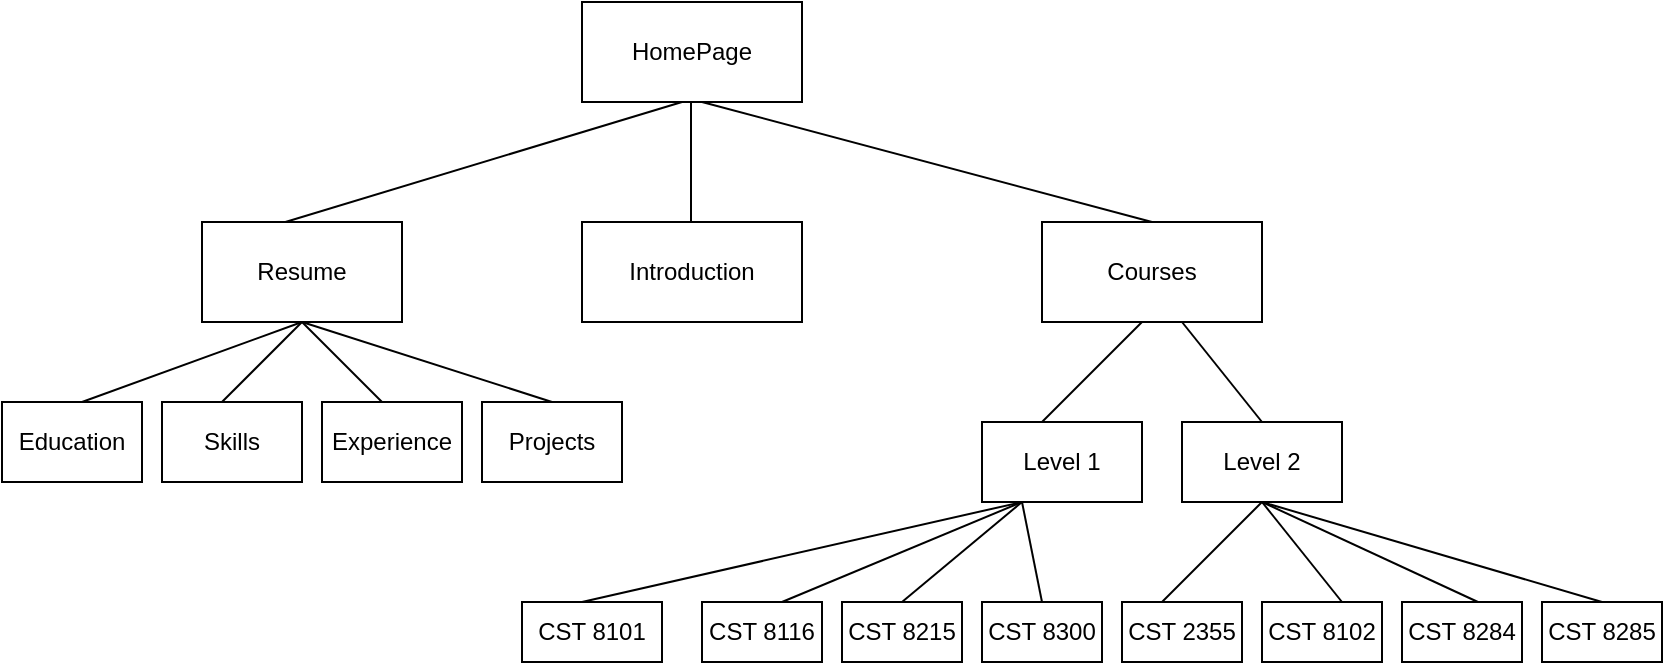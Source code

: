 <mxfile version="20.3.0" type="device"><diagram id="BIUPTP0Q9CxiKcjcGe4g" name="Page-1"><mxGraphModel dx="1108" dy="545" grid="1" gridSize="10" guides="1" tooltips="1" connect="1" arrows="1" fold="1" page="1" pageScale="1" pageWidth="850" pageHeight="1100" math="0" shadow="0"><root><mxCell id="0"/><mxCell id="1" parent="0"/><mxCell id="TOmFTaRbbS0wRzgxGF2u-1" value="HomePage" style="rounded=0;whiteSpace=wrap;html=1;" vertex="1" parent="1"><mxGeometry x="300" y="80" width="110" height="50" as="geometry"/></mxCell><mxCell id="TOmFTaRbbS0wRzgxGF2u-4" value="" style="endArrow=none;html=1;rounded=0;exitX=0.417;exitY=0;exitDx=0;exitDy=0;exitPerimeter=0;" edge="1" parent="1" source="TOmFTaRbbS0wRzgxGF2u-7"><mxGeometry width="50" height="50" relative="1" as="geometry"><mxPoint x="280" y="190" as="sourcePoint"/><mxPoint x="350" y="130" as="targetPoint"/></mxGeometry></mxCell><mxCell id="TOmFTaRbbS0wRzgxGF2u-5" value="" style="endArrow=none;html=1;rounded=0;" edge="1" parent="1"><mxGeometry width="50" height="50" relative="1" as="geometry"><mxPoint x="354.5" y="200" as="sourcePoint"/><mxPoint x="354.5" y="130" as="targetPoint"/></mxGeometry></mxCell><mxCell id="TOmFTaRbbS0wRzgxGF2u-7" value="Resume" style="rounded=0;whiteSpace=wrap;html=1;" vertex="1" parent="1"><mxGeometry x="110" y="190" width="100" height="50" as="geometry"/></mxCell><mxCell id="TOmFTaRbbS0wRzgxGF2u-8" value="Introduction" style="rounded=0;whiteSpace=wrap;html=1;" vertex="1" parent="1"><mxGeometry x="300" y="190" width="110" height="50" as="geometry"/></mxCell><mxCell id="TOmFTaRbbS0wRzgxGF2u-9" value="Courses" style="rounded=0;whiteSpace=wrap;html=1;" vertex="1" parent="1"><mxGeometry x="530" y="190" width="110" height="50" as="geometry"/></mxCell><mxCell id="TOmFTaRbbS0wRzgxGF2u-10" value="" style="endArrow=none;html=1;rounded=0;exitX=0.5;exitY=0;exitDx=0;exitDy=0;" edge="1" parent="1" source="TOmFTaRbbS0wRzgxGF2u-9"><mxGeometry width="50" height="50" relative="1" as="geometry"><mxPoint x="450" y="200" as="sourcePoint"/><mxPoint x="360" y="130" as="targetPoint"/></mxGeometry></mxCell><mxCell id="TOmFTaRbbS0wRzgxGF2u-13" value="Level 1" style="rounded=0;whiteSpace=wrap;html=1;" vertex="1" parent="1"><mxGeometry x="500" y="290" width="80" height="40" as="geometry"/></mxCell><mxCell id="TOmFTaRbbS0wRzgxGF2u-14" value="Level 2" style="rounded=0;whiteSpace=wrap;html=1;" vertex="1" parent="1"><mxGeometry x="600" y="290" width="80" height="40" as="geometry"/></mxCell><mxCell id="TOmFTaRbbS0wRzgxGF2u-16" value="" style="endArrow=none;html=1;rounded=0;" edge="1" parent="1"><mxGeometry width="50" height="50" relative="1" as="geometry"><mxPoint x="530" y="290" as="sourcePoint"/><mxPoint x="580" y="240" as="targetPoint"/></mxGeometry></mxCell><mxCell id="TOmFTaRbbS0wRzgxGF2u-17" value="" style="endArrow=none;html=1;rounded=0;exitX=0.5;exitY=0;exitDx=0;exitDy=0;" edge="1" parent="1" source="TOmFTaRbbS0wRzgxGF2u-14"><mxGeometry width="50" height="50" relative="1" as="geometry"><mxPoint x="630" y="310" as="sourcePoint"/><mxPoint x="600" y="240" as="targetPoint"/></mxGeometry></mxCell><mxCell id="TOmFTaRbbS0wRzgxGF2u-18" value="CST 8215" style="rounded=0;whiteSpace=wrap;html=1;" vertex="1" parent="1"><mxGeometry x="430" y="380" width="60" height="30" as="geometry"/></mxCell><mxCell id="TOmFTaRbbS0wRzgxGF2u-19" value="CST 8300" style="rounded=0;whiteSpace=wrap;html=1;" vertex="1" parent="1"><mxGeometry x="500" y="380" width="60" height="30" as="geometry"/></mxCell><mxCell id="TOmFTaRbbS0wRzgxGF2u-20" value="CST 2355" style="rounded=0;whiteSpace=wrap;html=1;" vertex="1" parent="1"><mxGeometry x="570" y="380" width="60" height="30" as="geometry"/></mxCell><mxCell id="TOmFTaRbbS0wRzgxGF2u-21" value="CST 8102" style="rounded=0;whiteSpace=wrap;html=1;" vertex="1" parent="1"><mxGeometry x="640" y="380" width="60" height="30" as="geometry"/></mxCell><mxCell id="TOmFTaRbbS0wRzgxGF2u-22" value="CST 8284" style="rounded=0;whiteSpace=wrap;html=1;" vertex="1" parent="1"><mxGeometry x="710" y="380" width="60" height="30" as="geometry"/></mxCell><mxCell id="TOmFTaRbbS0wRzgxGF2u-23" value="CST 8285" style="rounded=0;whiteSpace=wrap;html=1;" vertex="1" parent="1"><mxGeometry x="780" y="380" width="60" height="30" as="geometry"/></mxCell><mxCell id="TOmFTaRbbS0wRzgxGF2u-24" value="CST 8116" style="rounded=0;whiteSpace=wrap;html=1;" vertex="1" parent="1"><mxGeometry x="360" y="380" width="60" height="30" as="geometry"/></mxCell><mxCell id="TOmFTaRbbS0wRzgxGF2u-25" value="CST 8101" style="rounded=0;whiteSpace=wrap;html=1;" vertex="1" parent="1"><mxGeometry x="270" y="380" width="70" height="30" as="geometry"/></mxCell><mxCell id="TOmFTaRbbS0wRzgxGF2u-26" value="Education" style="rounded=0;whiteSpace=wrap;html=1;" vertex="1" parent="1"><mxGeometry x="10" y="280" width="70" height="40" as="geometry"/></mxCell><mxCell id="TOmFTaRbbS0wRzgxGF2u-27" value="Skills" style="rounded=0;whiteSpace=wrap;html=1;" vertex="1" parent="1"><mxGeometry x="90" y="280" width="70" height="40" as="geometry"/></mxCell><mxCell id="TOmFTaRbbS0wRzgxGF2u-28" value="Experience" style="rounded=0;whiteSpace=wrap;html=1;" vertex="1" parent="1"><mxGeometry x="170" y="280" width="70" height="40" as="geometry"/></mxCell><mxCell id="TOmFTaRbbS0wRzgxGF2u-29" value="Projects" style="rounded=0;whiteSpace=wrap;html=1;" vertex="1" parent="1"><mxGeometry x="250" y="280" width="70" height="40" as="geometry"/></mxCell><mxCell id="TOmFTaRbbS0wRzgxGF2u-30" value="" style="endArrow=none;html=1;rounded=0;" edge="1" parent="1"><mxGeometry width="50" height="50" relative="1" as="geometry"><mxPoint x="120" y="280" as="sourcePoint"/><mxPoint x="160" y="240" as="targetPoint"/></mxGeometry></mxCell><mxCell id="TOmFTaRbbS0wRzgxGF2u-31" value="" style="endArrow=none;html=1;rounded=0;" edge="1" parent="1"><mxGeometry width="50" height="50" relative="1" as="geometry"><mxPoint x="50" y="280" as="sourcePoint"/><mxPoint x="160" y="240" as="targetPoint"/></mxGeometry></mxCell><mxCell id="TOmFTaRbbS0wRzgxGF2u-32" value="" style="endArrow=none;html=1;rounded=0;" edge="1" parent="1"><mxGeometry width="50" height="50" relative="1" as="geometry"><mxPoint x="200" y="280" as="sourcePoint"/><mxPoint x="160" y="240" as="targetPoint"/></mxGeometry></mxCell><mxCell id="TOmFTaRbbS0wRzgxGF2u-33" value="" style="endArrow=none;html=1;rounded=0;exitX=0.5;exitY=0;exitDx=0;exitDy=0;" edge="1" parent="1" source="TOmFTaRbbS0wRzgxGF2u-29"><mxGeometry width="50" height="50" relative="1" as="geometry"><mxPoint x="245" y="255" as="sourcePoint"/><mxPoint x="160" y="240" as="targetPoint"/></mxGeometry></mxCell><mxCell id="TOmFTaRbbS0wRzgxGF2u-34" value="" style="endArrow=none;html=1;rounded=0;entryX=0.25;entryY=1;entryDx=0;entryDy=0;" edge="1" parent="1" target="TOmFTaRbbS0wRzgxGF2u-13"><mxGeometry width="50" height="50" relative="1" as="geometry"><mxPoint x="300" y="380" as="sourcePoint"/><mxPoint x="350" y="330" as="targetPoint"/></mxGeometry></mxCell><mxCell id="TOmFTaRbbS0wRzgxGF2u-35" value="" style="endArrow=none;html=1;rounded=0;entryX=0.25;entryY=1;entryDx=0;entryDy=0;" edge="1" parent="1" target="TOmFTaRbbS0wRzgxGF2u-13"><mxGeometry width="50" height="50" relative="1" as="geometry"><mxPoint x="400" y="380" as="sourcePoint"/><mxPoint x="450" y="330" as="targetPoint"/></mxGeometry></mxCell><mxCell id="TOmFTaRbbS0wRzgxGF2u-36" value="" style="endArrow=none;html=1;rounded=0;" edge="1" parent="1"><mxGeometry width="50" height="50" relative="1" as="geometry"><mxPoint x="460" y="380" as="sourcePoint"/><mxPoint x="520" y="330" as="targetPoint"/></mxGeometry></mxCell><mxCell id="TOmFTaRbbS0wRzgxGF2u-37" value="" style="endArrow=none;html=1;rounded=0;exitX=0.5;exitY=0;exitDx=0;exitDy=0;entryX=0.25;entryY=1;entryDx=0;entryDy=0;" edge="1" parent="1" source="TOmFTaRbbS0wRzgxGF2u-19" target="TOmFTaRbbS0wRzgxGF2u-13"><mxGeometry width="50" height="50" relative="1" as="geometry"><mxPoint x="550" y="370" as="sourcePoint"/><mxPoint x="510" y="340" as="targetPoint"/></mxGeometry></mxCell><mxCell id="TOmFTaRbbS0wRzgxGF2u-38" value="" style="endArrow=none;html=1;rounded=0;" edge="1" parent="1"><mxGeometry width="50" height="50" relative="1" as="geometry"><mxPoint x="590" y="380" as="sourcePoint"/><mxPoint x="640" y="330" as="targetPoint"/></mxGeometry></mxCell><mxCell id="TOmFTaRbbS0wRzgxGF2u-39" value="" style="endArrow=none;html=1;rounded=0;" edge="1" parent="1"><mxGeometry width="50" height="50" relative="1" as="geometry"><mxPoint x="680" y="380" as="sourcePoint"/><mxPoint x="640" y="330" as="targetPoint"/></mxGeometry></mxCell><mxCell id="TOmFTaRbbS0wRzgxGF2u-40" value="" style="endArrow=none;html=1;rounded=0;exitX=0.633;exitY=0;exitDx=0;exitDy=0;exitPerimeter=0;entryX=0.5;entryY=1;entryDx=0;entryDy=0;" edge="1" parent="1" source="TOmFTaRbbS0wRzgxGF2u-22" target="TOmFTaRbbS0wRzgxGF2u-14"><mxGeometry width="50" height="50" relative="1" as="geometry"><mxPoint x="730" y="360" as="sourcePoint"/><mxPoint x="700" y="340" as="targetPoint"/></mxGeometry></mxCell><mxCell id="TOmFTaRbbS0wRzgxGF2u-41" value="" style="endArrow=none;html=1;rounded=0;entryX=0.5;entryY=1;entryDx=0;entryDy=0;" edge="1" parent="1" target="TOmFTaRbbS0wRzgxGF2u-14"><mxGeometry width="50" height="50" relative="1" as="geometry"><mxPoint x="810" y="380" as="sourcePoint"/><mxPoint x="750" y="340" as="targetPoint"/></mxGeometry></mxCell></root></mxGraphModel></diagram></mxfile>